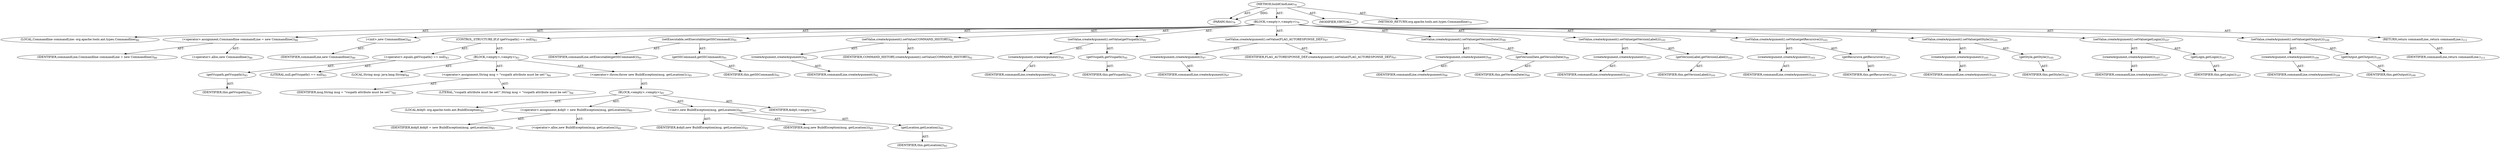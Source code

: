 digraph "buildCmdLine" {  
"111669149696" [label = <(METHOD,buildCmdLine)<SUB>79</SUB>> ]
"115964116992" [label = <(PARAM,this)<SUB>79</SUB>> ]
"25769803776" [label = <(BLOCK,&lt;empty&gt;,&lt;empty&gt;)<SUB>79</SUB>> ]
"94489280512" [label = <(LOCAL,Commandline commandLine: org.apache.tools.ant.types.Commandline)<SUB>80</SUB>> ]
"30064771072" [label = <(&lt;operator&gt;.assignment,Commandline commandLine = new Commandline())<SUB>80</SUB>> ]
"68719476747" [label = <(IDENTIFIER,commandLine,Commandline commandLine = new Commandline())<SUB>80</SUB>> ]
"30064771073" [label = <(&lt;operator&gt;.alloc,new Commandline())<SUB>80</SUB>> ]
"30064771074" [label = <(&lt;init&gt;,new Commandline())<SUB>80</SUB>> ]
"68719476748" [label = <(IDENTIFIER,commandLine,new Commandline())<SUB>80</SUB>> ]
"47244640256" [label = <(CONTROL_STRUCTURE,IF,if (getVsspath() == null))<SUB>83</SUB>> ]
"30064771075" [label = <(&lt;operator&gt;.equals,getVsspath() == null)<SUB>83</SUB>> ]
"30064771076" [label = <(getVsspath,getVsspath())<SUB>83</SUB>> ]
"68719476736" [label = <(IDENTIFIER,this,getVsspath())<SUB>83</SUB>> ]
"90194313216" [label = <(LITERAL,null,getVsspath() == null)<SUB>83</SUB>> ]
"25769803777" [label = <(BLOCK,&lt;empty&gt;,&lt;empty&gt;)<SUB>83</SUB>> ]
"94489280513" [label = <(LOCAL,String msg: java.lang.String)<SUB>84</SUB>> ]
"30064771077" [label = <(&lt;operator&gt;.assignment,String msg = &quot;vsspath attribute must be set!&quot;)<SUB>84</SUB>> ]
"68719476749" [label = <(IDENTIFIER,msg,String msg = &quot;vsspath attribute must be set!&quot;)<SUB>84</SUB>> ]
"90194313217" [label = <(LITERAL,&quot;vsspath attribute must be set!&quot;,String msg = &quot;vsspath attribute must be set!&quot;)<SUB>84</SUB>> ]
"30064771078" [label = <(&lt;operator&gt;.throw,throw new BuildException(msg, getLocation());)<SUB>85</SUB>> ]
"25769803778" [label = <(BLOCK,&lt;empty&gt;,&lt;empty&gt;)<SUB>85</SUB>> ]
"94489280514" [label = <(LOCAL,$obj0: org.apache.tools.ant.BuildException)<SUB>85</SUB>> ]
"30064771079" [label = <(&lt;operator&gt;.assignment,$obj0 = new BuildException(msg, getLocation()))<SUB>85</SUB>> ]
"68719476750" [label = <(IDENTIFIER,$obj0,$obj0 = new BuildException(msg, getLocation()))<SUB>85</SUB>> ]
"30064771080" [label = <(&lt;operator&gt;.alloc,new BuildException(msg, getLocation()))<SUB>85</SUB>> ]
"30064771081" [label = <(&lt;init&gt;,new BuildException(msg, getLocation()))<SUB>85</SUB>> ]
"68719476751" [label = <(IDENTIFIER,$obj0,new BuildException(msg, getLocation()))<SUB>85</SUB>> ]
"68719476752" [label = <(IDENTIFIER,msg,new BuildException(msg, getLocation()))<SUB>85</SUB>> ]
"30064771082" [label = <(getLocation,getLocation())<SUB>85</SUB>> ]
"68719476737" [label = <(IDENTIFIER,this,getLocation())<SUB>85</SUB>> ]
"68719476753" [label = <(IDENTIFIER,$obj0,&lt;empty&gt;)<SUB>85</SUB>> ]
"30064771083" [label = <(setExecutable,setExecutable(getSSCommand()))<SUB>91</SUB>> ]
"68719476754" [label = <(IDENTIFIER,commandLine,setExecutable(getSSCommand()))<SUB>91</SUB>> ]
"30064771084" [label = <(getSSCommand,getSSCommand())<SUB>91</SUB>> ]
"68719476738" [label = <(IDENTIFIER,this,getSSCommand())<SUB>91</SUB>> ]
"30064771085" [label = <(setValue,createArgument().setValue(COMMAND_HISTORY))<SUB>92</SUB>> ]
"30064771086" [label = <(createArgument,createArgument())<SUB>92</SUB>> ]
"68719476755" [label = <(IDENTIFIER,commandLine,createArgument())<SUB>92</SUB>> ]
"68719476756" [label = <(IDENTIFIER,COMMAND_HISTORY,createArgument().setValue(COMMAND_HISTORY))<SUB>92</SUB>> ]
"30064771087" [label = <(setValue,createArgument().setValue(getVsspath()))<SUB>95</SUB>> ]
"30064771088" [label = <(createArgument,createArgument())<SUB>95</SUB>> ]
"68719476757" [label = <(IDENTIFIER,commandLine,createArgument())<SUB>95</SUB>> ]
"30064771089" [label = <(getVsspath,getVsspath())<SUB>95</SUB>> ]
"68719476739" [label = <(IDENTIFIER,this,getVsspath())<SUB>95</SUB>> ]
"30064771090" [label = <(setValue,createArgument().setValue(FLAG_AUTORESPONSE_DEF))<SUB>97</SUB>> ]
"30064771091" [label = <(createArgument,createArgument())<SUB>97</SUB>> ]
"68719476758" [label = <(IDENTIFIER,commandLine,createArgument())<SUB>97</SUB>> ]
"68719476759" [label = <(IDENTIFIER,FLAG_AUTORESPONSE_DEF,createArgument().setValue(FLAG_AUTORESPONSE_DEF))<SUB>97</SUB>> ]
"30064771092" [label = <(setValue,createArgument().setValue(getVersionDate()))<SUB>99</SUB>> ]
"30064771093" [label = <(createArgument,createArgument())<SUB>99</SUB>> ]
"68719476760" [label = <(IDENTIFIER,commandLine,createArgument())<SUB>99</SUB>> ]
"30064771094" [label = <(getVersionDate,getVersionDate())<SUB>99</SUB>> ]
"68719476740" [label = <(IDENTIFIER,this,getVersionDate())<SUB>99</SUB>> ]
"30064771095" [label = <(setValue,createArgument().setValue(getVersionLabel()))<SUB>101</SUB>> ]
"30064771096" [label = <(createArgument,createArgument())<SUB>101</SUB>> ]
"68719476761" [label = <(IDENTIFIER,commandLine,createArgument())<SUB>101</SUB>> ]
"30064771097" [label = <(getVersionLabel,getVersionLabel())<SUB>101</SUB>> ]
"68719476741" [label = <(IDENTIFIER,this,getVersionLabel())<SUB>101</SUB>> ]
"30064771098" [label = <(setValue,createArgument().setValue(getRecursive()))<SUB>103</SUB>> ]
"30064771099" [label = <(createArgument,createArgument())<SUB>103</SUB>> ]
"68719476762" [label = <(IDENTIFIER,commandLine,createArgument())<SUB>103</SUB>> ]
"30064771100" [label = <(getRecursive,getRecursive())<SUB>103</SUB>> ]
"68719476742" [label = <(IDENTIFIER,this,getRecursive())<SUB>103</SUB>> ]
"30064771101" [label = <(setValue,createArgument().setValue(getStyle()))<SUB>105</SUB>> ]
"30064771102" [label = <(createArgument,createArgument())<SUB>105</SUB>> ]
"68719476763" [label = <(IDENTIFIER,commandLine,createArgument())<SUB>105</SUB>> ]
"30064771103" [label = <(getStyle,getStyle())<SUB>105</SUB>> ]
"68719476743" [label = <(IDENTIFIER,this,getStyle())<SUB>105</SUB>> ]
"30064771104" [label = <(setValue,createArgument().setValue(getLogin()))<SUB>107</SUB>> ]
"30064771105" [label = <(createArgument,createArgument())<SUB>107</SUB>> ]
"68719476764" [label = <(IDENTIFIER,commandLine,createArgument())<SUB>107</SUB>> ]
"30064771106" [label = <(getLogin,getLogin())<SUB>107</SUB>> ]
"68719476744" [label = <(IDENTIFIER,this,getLogin())<SUB>107</SUB>> ]
"30064771107" [label = <(setValue,createArgument().setValue(getOutput()))<SUB>109</SUB>> ]
"30064771108" [label = <(createArgument,createArgument())<SUB>109</SUB>> ]
"68719476765" [label = <(IDENTIFIER,commandLine,createArgument())<SUB>109</SUB>> ]
"30064771109" [label = <(getOutput,getOutput())<SUB>109</SUB>> ]
"68719476745" [label = <(IDENTIFIER,this,getOutput())<SUB>109</SUB>> ]
"146028888064" [label = <(RETURN,return commandLine;,return commandLine;)<SUB>111</SUB>> ]
"68719476766" [label = <(IDENTIFIER,commandLine,return commandLine;)<SUB>111</SUB>> ]
"133143986176" [label = <(MODIFIER,VIRTUAL)> ]
"128849018880" [label = <(METHOD_RETURN,org.apache.tools.ant.types.Commandline)<SUB>79</SUB>> ]
  "111669149696" -> "115964116992"  [ label = "AST: "] 
  "111669149696" -> "25769803776"  [ label = "AST: "] 
  "111669149696" -> "133143986176"  [ label = "AST: "] 
  "111669149696" -> "128849018880"  [ label = "AST: "] 
  "25769803776" -> "94489280512"  [ label = "AST: "] 
  "25769803776" -> "30064771072"  [ label = "AST: "] 
  "25769803776" -> "30064771074"  [ label = "AST: "] 
  "25769803776" -> "47244640256"  [ label = "AST: "] 
  "25769803776" -> "30064771083"  [ label = "AST: "] 
  "25769803776" -> "30064771085"  [ label = "AST: "] 
  "25769803776" -> "30064771087"  [ label = "AST: "] 
  "25769803776" -> "30064771090"  [ label = "AST: "] 
  "25769803776" -> "30064771092"  [ label = "AST: "] 
  "25769803776" -> "30064771095"  [ label = "AST: "] 
  "25769803776" -> "30064771098"  [ label = "AST: "] 
  "25769803776" -> "30064771101"  [ label = "AST: "] 
  "25769803776" -> "30064771104"  [ label = "AST: "] 
  "25769803776" -> "30064771107"  [ label = "AST: "] 
  "25769803776" -> "146028888064"  [ label = "AST: "] 
  "30064771072" -> "68719476747"  [ label = "AST: "] 
  "30064771072" -> "30064771073"  [ label = "AST: "] 
  "30064771074" -> "68719476748"  [ label = "AST: "] 
  "47244640256" -> "30064771075"  [ label = "AST: "] 
  "47244640256" -> "25769803777"  [ label = "AST: "] 
  "30064771075" -> "30064771076"  [ label = "AST: "] 
  "30064771075" -> "90194313216"  [ label = "AST: "] 
  "30064771076" -> "68719476736"  [ label = "AST: "] 
  "25769803777" -> "94489280513"  [ label = "AST: "] 
  "25769803777" -> "30064771077"  [ label = "AST: "] 
  "25769803777" -> "30064771078"  [ label = "AST: "] 
  "30064771077" -> "68719476749"  [ label = "AST: "] 
  "30064771077" -> "90194313217"  [ label = "AST: "] 
  "30064771078" -> "25769803778"  [ label = "AST: "] 
  "25769803778" -> "94489280514"  [ label = "AST: "] 
  "25769803778" -> "30064771079"  [ label = "AST: "] 
  "25769803778" -> "30064771081"  [ label = "AST: "] 
  "25769803778" -> "68719476753"  [ label = "AST: "] 
  "30064771079" -> "68719476750"  [ label = "AST: "] 
  "30064771079" -> "30064771080"  [ label = "AST: "] 
  "30064771081" -> "68719476751"  [ label = "AST: "] 
  "30064771081" -> "68719476752"  [ label = "AST: "] 
  "30064771081" -> "30064771082"  [ label = "AST: "] 
  "30064771082" -> "68719476737"  [ label = "AST: "] 
  "30064771083" -> "68719476754"  [ label = "AST: "] 
  "30064771083" -> "30064771084"  [ label = "AST: "] 
  "30064771084" -> "68719476738"  [ label = "AST: "] 
  "30064771085" -> "30064771086"  [ label = "AST: "] 
  "30064771085" -> "68719476756"  [ label = "AST: "] 
  "30064771086" -> "68719476755"  [ label = "AST: "] 
  "30064771087" -> "30064771088"  [ label = "AST: "] 
  "30064771087" -> "30064771089"  [ label = "AST: "] 
  "30064771088" -> "68719476757"  [ label = "AST: "] 
  "30064771089" -> "68719476739"  [ label = "AST: "] 
  "30064771090" -> "30064771091"  [ label = "AST: "] 
  "30064771090" -> "68719476759"  [ label = "AST: "] 
  "30064771091" -> "68719476758"  [ label = "AST: "] 
  "30064771092" -> "30064771093"  [ label = "AST: "] 
  "30064771092" -> "30064771094"  [ label = "AST: "] 
  "30064771093" -> "68719476760"  [ label = "AST: "] 
  "30064771094" -> "68719476740"  [ label = "AST: "] 
  "30064771095" -> "30064771096"  [ label = "AST: "] 
  "30064771095" -> "30064771097"  [ label = "AST: "] 
  "30064771096" -> "68719476761"  [ label = "AST: "] 
  "30064771097" -> "68719476741"  [ label = "AST: "] 
  "30064771098" -> "30064771099"  [ label = "AST: "] 
  "30064771098" -> "30064771100"  [ label = "AST: "] 
  "30064771099" -> "68719476762"  [ label = "AST: "] 
  "30064771100" -> "68719476742"  [ label = "AST: "] 
  "30064771101" -> "30064771102"  [ label = "AST: "] 
  "30064771101" -> "30064771103"  [ label = "AST: "] 
  "30064771102" -> "68719476763"  [ label = "AST: "] 
  "30064771103" -> "68719476743"  [ label = "AST: "] 
  "30064771104" -> "30064771105"  [ label = "AST: "] 
  "30064771104" -> "30064771106"  [ label = "AST: "] 
  "30064771105" -> "68719476764"  [ label = "AST: "] 
  "30064771106" -> "68719476744"  [ label = "AST: "] 
  "30064771107" -> "30064771108"  [ label = "AST: "] 
  "30064771107" -> "30064771109"  [ label = "AST: "] 
  "30064771108" -> "68719476765"  [ label = "AST: "] 
  "30064771109" -> "68719476745"  [ label = "AST: "] 
  "146028888064" -> "68719476766"  [ label = "AST: "] 
  "111669149696" -> "115964116992"  [ label = "DDG: "] 
}
